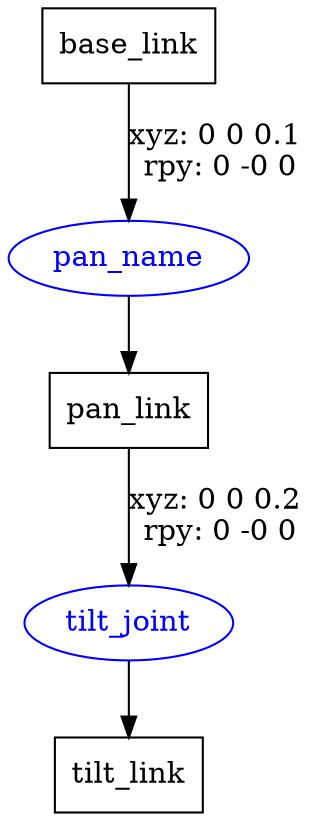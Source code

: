 digraph G {
node [shape=box];
"base_link" [label="base_link"];
"pan_link" [label="pan_link"];
"tilt_link" [label="tilt_link"];
node [shape=ellipse, color=blue, fontcolor=blue];
"base_link" -> "pan_name" [label="xyz: 0 0 0.1 \nrpy: 0 -0 0"]
"pan_name" -> "pan_link"
"pan_link" -> "tilt_joint" [label="xyz: 0 0 0.2 \nrpy: 0 -0 0"]
"tilt_joint" -> "tilt_link"
}
